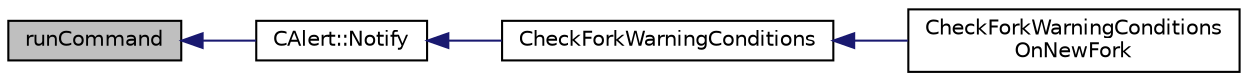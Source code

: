 digraph "runCommand"
{
  edge [fontname="Helvetica",fontsize="10",labelfontname="Helvetica",labelfontsize="10"];
  node [fontname="Helvetica",fontsize="10",shape=record];
  rankdir="LR";
  Node364 [label="runCommand",height=0.2,width=0.4,color="black", fillcolor="grey75", style="filled", fontcolor="black"];
  Node364 -> Node365 [dir="back",color="midnightblue",fontsize="10",style="solid",fontname="Helvetica"];
  Node365 [label="CAlert::Notify",height=0.2,width=0.4,color="black", fillcolor="white", style="filled",URL="$class_c_alert.html#a3da23857c8ed275621ee032a703c04a1"];
  Node365 -> Node366 [dir="back",color="midnightblue",fontsize="10",style="solid",fontname="Helvetica"];
  Node366 [label="CheckForkWarningConditions",height=0.2,width=0.4,color="black", fillcolor="white", style="filled",URL="$main_8cpp.html#a730d390bfb0df0e54a5c2ddb901e748a"];
  Node366 -> Node367 [dir="back",color="midnightblue",fontsize="10",style="solid",fontname="Helvetica"];
  Node367 [label="CheckForkWarningConditions\lOnNewFork",height=0.2,width=0.4,color="black", fillcolor="white", style="filled",URL="$main_8cpp.html#a0577f78a333e075d3bbb64c0741b5080"];
}
